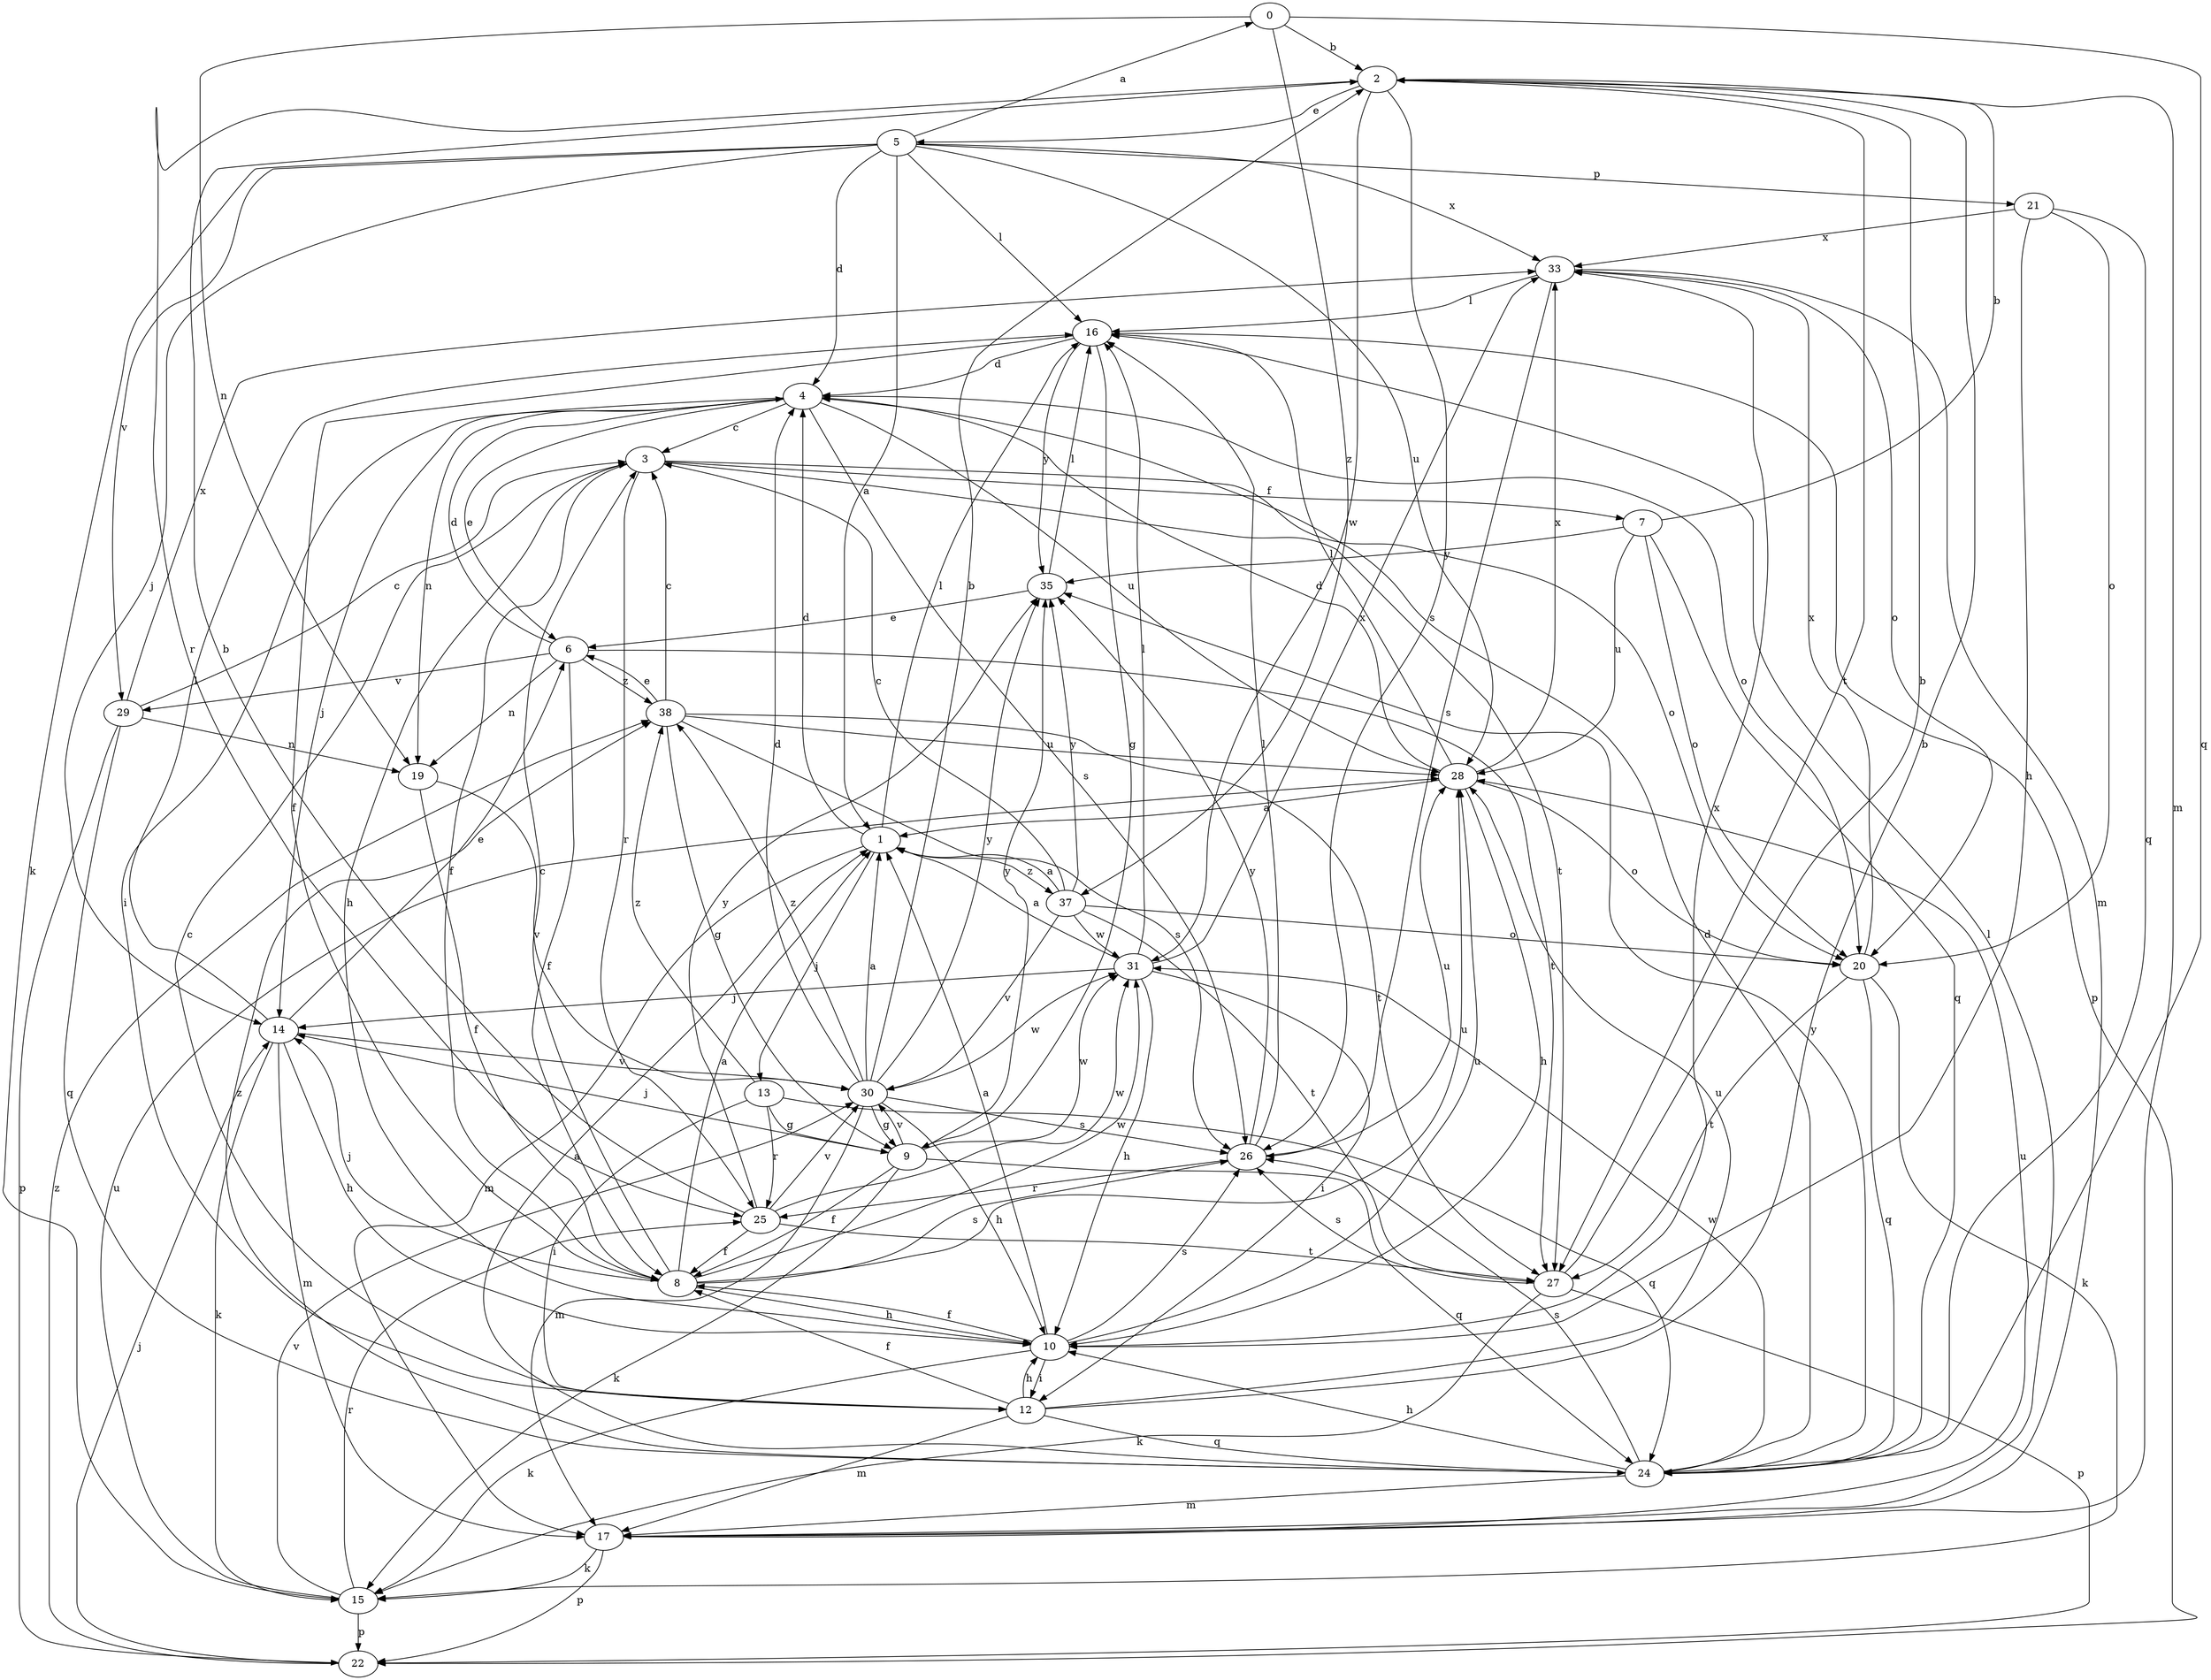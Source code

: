strict digraph  {
0;
1;
2;
3;
4;
5;
6;
7;
8;
9;
10;
12;
13;
14;
15;
16;
17;
19;
20;
21;
22;
24;
25;
26;
27;
28;
29;
30;
31;
33;
35;
37;
38;
0 -> 2  [label=b];
0 -> 19  [label=n];
0 -> 24  [label=q];
0 -> 37  [label=z];
1 -> 4  [label=d];
1 -> 13  [label=j];
1 -> 16  [label=l];
1 -> 17  [label=m];
1 -> 37  [label=z];
2 -> 5  [label=e];
2 -> 17  [label=m];
2 -> 25  [label=r];
2 -> 26  [label=s];
2 -> 27  [label=t];
2 -> 31  [label=w];
3 -> 7  [label=f];
3 -> 8  [label=f];
3 -> 10  [label=h];
3 -> 20  [label=o];
3 -> 25  [label=r];
3 -> 27  [label=t];
4 -> 3  [label=c];
4 -> 6  [label=e];
4 -> 12  [label=i];
4 -> 14  [label=j];
4 -> 19  [label=n];
4 -> 20  [label=o];
4 -> 26  [label=s];
4 -> 28  [label=u];
5 -> 0  [label=a];
5 -> 1  [label=a];
5 -> 4  [label=d];
5 -> 14  [label=j];
5 -> 15  [label=k];
5 -> 16  [label=l];
5 -> 21  [label=p];
5 -> 28  [label=u];
5 -> 29  [label=v];
5 -> 33  [label=x];
6 -> 4  [label=d];
6 -> 8  [label=f];
6 -> 19  [label=n];
6 -> 27  [label=t];
6 -> 29  [label=v];
6 -> 38  [label=z];
7 -> 2  [label=b];
7 -> 20  [label=o];
7 -> 24  [label=q];
7 -> 28  [label=u];
7 -> 35  [label=y];
8 -> 1  [label=a];
8 -> 3  [label=c];
8 -> 10  [label=h];
8 -> 14  [label=j];
8 -> 26  [label=s];
8 -> 28  [label=u];
8 -> 31  [label=w];
9 -> 8  [label=f];
9 -> 14  [label=j];
9 -> 15  [label=k];
9 -> 24  [label=q];
9 -> 30  [label=v];
9 -> 31  [label=w];
9 -> 35  [label=y];
10 -> 1  [label=a];
10 -> 8  [label=f];
10 -> 12  [label=i];
10 -> 15  [label=k];
10 -> 26  [label=s];
10 -> 28  [label=u];
10 -> 33  [label=x];
12 -> 2  [label=b];
12 -> 3  [label=c];
12 -> 8  [label=f];
12 -> 10  [label=h];
12 -> 17  [label=m];
12 -> 24  [label=q];
12 -> 28  [label=u];
13 -> 9  [label=g];
13 -> 12  [label=i];
13 -> 24  [label=q];
13 -> 25  [label=r];
13 -> 38  [label=z];
14 -> 6  [label=e];
14 -> 10  [label=h];
14 -> 15  [label=k];
14 -> 16  [label=l];
14 -> 17  [label=m];
14 -> 30  [label=v];
15 -> 22  [label=p];
15 -> 25  [label=r];
15 -> 28  [label=u];
15 -> 30  [label=v];
16 -> 4  [label=d];
16 -> 8  [label=f];
16 -> 9  [label=g];
16 -> 22  [label=p];
16 -> 35  [label=y];
17 -> 15  [label=k];
17 -> 16  [label=l];
17 -> 22  [label=p];
17 -> 28  [label=u];
19 -> 8  [label=f];
19 -> 30  [label=v];
20 -> 15  [label=k];
20 -> 24  [label=q];
20 -> 27  [label=t];
20 -> 33  [label=x];
21 -> 10  [label=h];
21 -> 20  [label=o];
21 -> 24  [label=q];
21 -> 33  [label=x];
22 -> 14  [label=j];
22 -> 38  [label=z];
24 -> 1  [label=a];
24 -> 4  [label=d];
24 -> 10  [label=h];
24 -> 17  [label=m];
24 -> 26  [label=s];
24 -> 31  [label=w];
24 -> 35  [label=y];
24 -> 38  [label=z];
25 -> 2  [label=b];
25 -> 8  [label=f];
25 -> 27  [label=t];
25 -> 30  [label=v];
25 -> 31  [label=w];
25 -> 35  [label=y];
26 -> 16  [label=l];
26 -> 25  [label=r];
26 -> 28  [label=u];
26 -> 35  [label=y];
27 -> 2  [label=b];
27 -> 15  [label=k];
27 -> 22  [label=p];
27 -> 26  [label=s];
28 -> 1  [label=a];
28 -> 4  [label=d];
28 -> 10  [label=h];
28 -> 16  [label=l];
28 -> 20  [label=o];
28 -> 33  [label=x];
29 -> 3  [label=c];
29 -> 19  [label=n];
29 -> 22  [label=p];
29 -> 24  [label=q];
29 -> 33  [label=x];
30 -> 1  [label=a];
30 -> 2  [label=b];
30 -> 4  [label=d];
30 -> 9  [label=g];
30 -> 10  [label=h];
30 -> 17  [label=m];
30 -> 26  [label=s];
30 -> 31  [label=w];
30 -> 35  [label=y];
30 -> 38  [label=z];
31 -> 1  [label=a];
31 -> 10  [label=h];
31 -> 12  [label=i];
31 -> 14  [label=j];
31 -> 16  [label=l];
31 -> 33  [label=x];
33 -> 16  [label=l];
33 -> 17  [label=m];
33 -> 20  [label=o];
33 -> 26  [label=s];
35 -> 6  [label=e];
35 -> 16  [label=l];
37 -> 1  [label=a];
37 -> 3  [label=c];
37 -> 20  [label=o];
37 -> 27  [label=t];
37 -> 30  [label=v];
37 -> 31  [label=w];
37 -> 35  [label=y];
38 -> 3  [label=c];
38 -> 6  [label=e];
38 -> 9  [label=g];
38 -> 26  [label=s];
38 -> 27  [label=t];
38 -> 28  [label=u];
}
